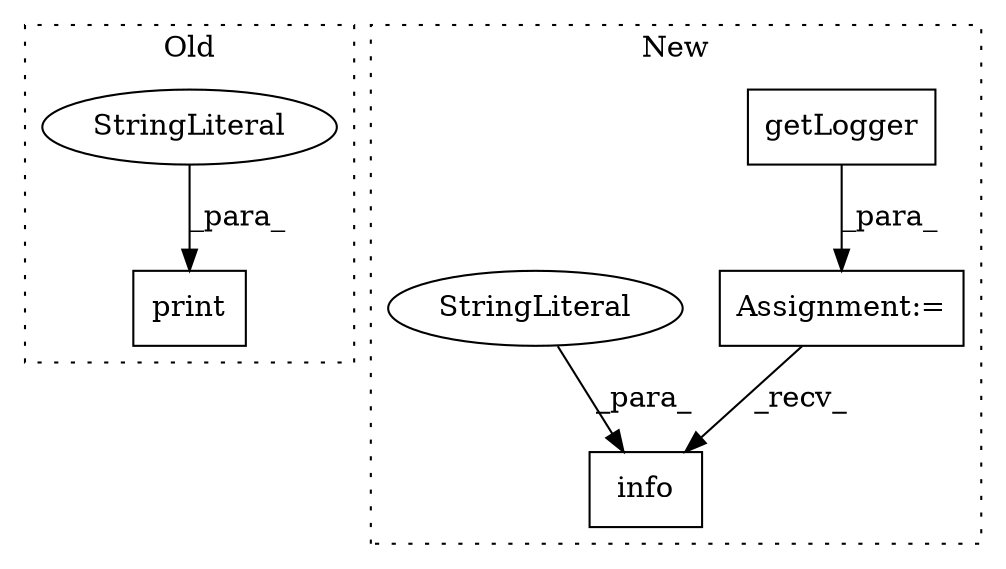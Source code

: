 digraph G {
subgraph cluster0 {
1 [label="print" a="32" s="2493,2529" l="6,1" shape="box"];
6 [label="StringLiteral" a="45" s="2499" l="30" shape="ellipse"];
label = "Old";
style="dotted";
}
subgraph cluster1 {
2 [label="getLogger" a="32" s="981" l="11" shape="box"];
3 [label="Assignment:=" a="7" s="972" l="1" shape="box"];
4 [label="info" a="32" s="3487,3530" l="5,1" shape="box"];
5 [label="StringLiteral" a="45" s="3492" l="38" shape="ellipse"];
label = "New";
style="dotted";
}
2 -> 3 [label="_para_"];
3 -> 4 [label="_recv_"];
5 -> 4 [label="_para_"];
6 -> 1 [label="_para_"];
}